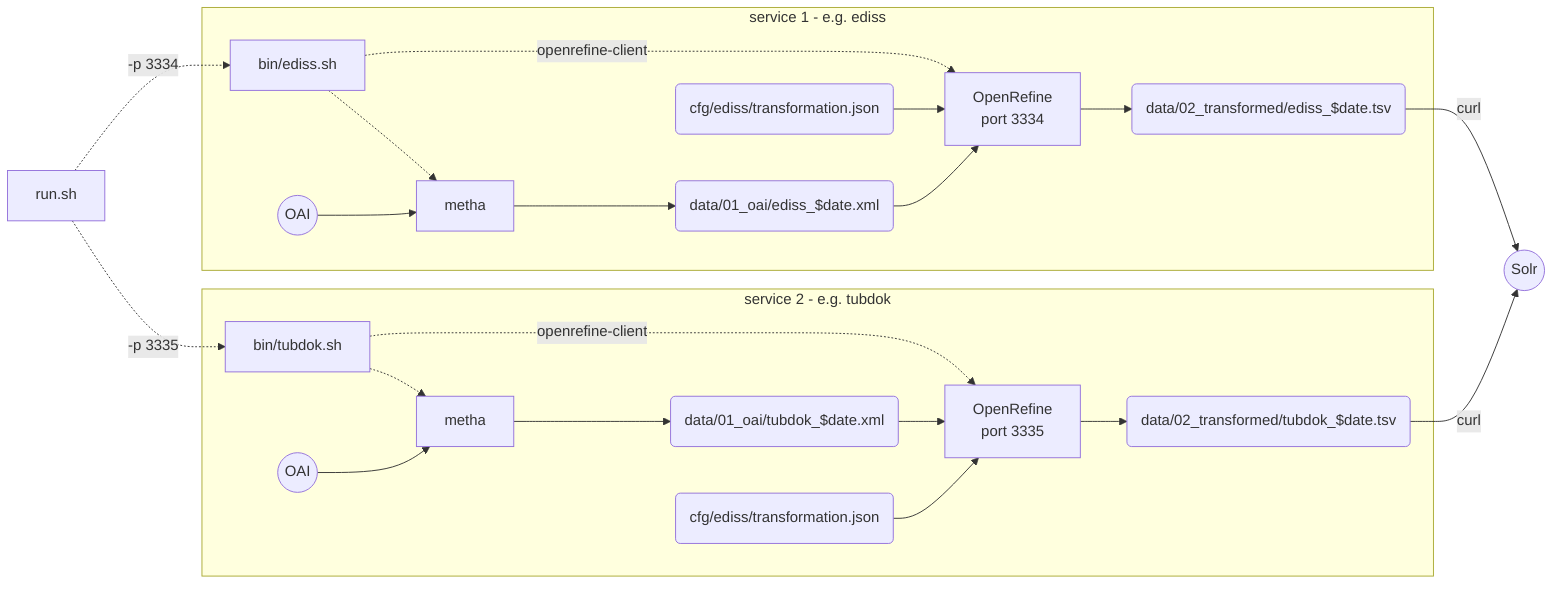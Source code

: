 graph LR
run.sh -. -p 3334 .-> bin/ediss.sh
run.sh -. -p 3335 .-> bin/tubdok.sh

subgraph service 2 - e.g. tubdok
bin/tubdok.sh -.-> metha2[metha]
oai2((OAI)) --> metha2
metha2 --> 01oai2(data/01_oai/tubdok_$date.xml)
bin/tubdok.sh -. openrefine-client .-> openrefine2[OpenRefine<br>port 3335]
01oai2 --> openrefine2
config2(cfg/ediss/transformation.json) --> openrefine2
openrefine2 --> 02transformed2(data/02_transformed/tubdok_$date.tsv)
end

subgraph service 1 - e.g. ediss
bin/ediss.sh -.-> metha1[metha]
oai1((OAI)) --> metha1
metha1 --> 01oai1(data/01_oai/ediss_$date.xml)
bin/ediss.sh -. openrefine-client .-> openrefine1[OpenRefine<br>port 3334]
config1(cfg/ediss/transformation.json) --> openrefine1
01oai1 --> openrefine1
openrefine1 --> 02transformed1(data/02_transformed/ediss_$date.tsv)
end

02transformed1 -- curl --> solr((Solr))
02transformed2 -- curl --> solr